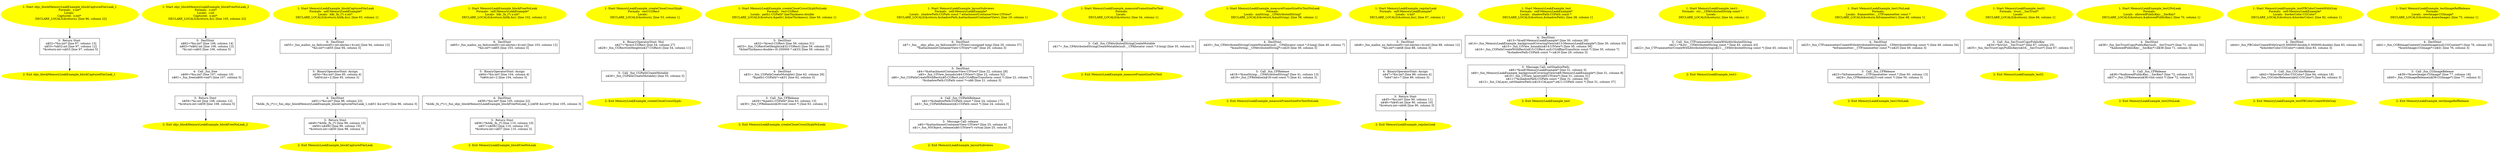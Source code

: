 /* @generated */
digraph cfg {
"objc_blockMemoryLeakExample_blockCapturedVarLeak_1.b434313b336514058f60e55fc6a4a73f_1" [label="1: Start objc_blockMemoryLeakExample_blockCapturedVarLeak_1\nFormals:  x:int*\nLocals: \nCaptured:  x:int* \n   DECLARE_LOCALS(&return); [line 96, column 22]\n " color=yellow style=filled]
	

	 "objc_blockMemoryLeakExample_blockCapturedVarLeak_1.b434313b336514058f60e55fc6a4a73f_1" -> "objc_blockMemoryLeakExample_blockCapturedVarLeak_1.b434313b336514058f60e55fc6a4a73f_3" ;
"objc_blockMemoryLeakExample_blockCapturedVarLeak_1.b434313b336514058f60e55fc6a4a73f_2" [label="2: Exit objc_blockMemoryLeakExample_blockCapturedVarLeak_1 \n  " color=yellow style=filled]
	

"objc_blockMemoryLeakExample_blockCapturedVarLeak_1.b434313b336514058f60e55fc6a4a73f_3" [label="3:  Return Stmt \n   n$52=*&x:int* [line 97, column 13]\n  n$53=*n$52:int [line 97, column 12]\n  *&return:int=n$53 [line 97, column 5]\n " shape="box"]
	

	 "objc_blockMemoryLeakExample_blockCapturedVarLeak_1.b434313b336514058f60e55fc6a4a73f_3" -> "objc_blockMemoryLeakExample_blockCapturedVarLeak_1.b434313b336514058f60e55fc6a4a73f_2" ;
"objc_blockMemoryLeakExample_blockFreeNoLeak_2.1717186f4031a201971ac91124f16c98_1" [label="1: Start objc_blockMemoryLeakExample_blockFreeNoLeak_2\nFormals:  x:int*\nLocals:  i:int\nCaptured:  x:int* \n   DECLARE_LOCALS(&return,&i); [line 105, column 22]\n " color=yellow style=filled]
	

	 "objc_blockMemoryLeakExample_blockFreeNoLeak_2.1717186f4031a201971ac91124f16c98_1" -> "objc_blockMemoryLeakExample_blockFreeNoLeak_2.1717186f4031a201971ac91124f16c98_5" ;
"objc_blockMemoryLeakExample_blockFreeNoLeak_2.1717186f4031a201971ac91124f16c98_2" [label="2: Exit objc_blockMemoryLeakExample_blockFreeNoLeak_2 \n  " color=yellow style=filled]
	

"objc_blockMemoryLeakExample_blockFreeNoLeak_2.1717186f4031a201971ac91124f16c98_3" [label="3:  Return Stmt \n   n$59=*&i:int [line 108, column 12]\n  *&return:int=n$59 [line 108, column 5]\n " shape="box"]
	

	 "objc_blockMemoryLeakExample_blockFreeNoLeak_2.1717186f4031a201971ac91124f16c98_3" -> "objc_blockMemoryLeakExample_blockFreeNoLeak_2.1717186f4031a201971ac91124f16c98_2" ;
"objc_blockMemoryLeakExample_blockFreeNoLeak_2.1717186f4031a201971ac91124f16c98_4" [label="4:  Call _fun_free \n   n$60=*&x:int* [line 107, column 10]\n  n$61=_fun_free(n$60:void*) [line 107, column 5]\n " shape="box"]
	

	 "objc_blockMemoryLeakExample_blockFreeNoLeak_2.1717186f4031a201971ac91124f16c98_4" -> "objc_blockMemoryLeakExample_blockFreeNoLeak_2.1717186f4031a201971ac91124f16c98_3" ;
"objc_blockMemoryLeakExample_blockFreeNoLeak_2.1717186f4031a201971ac91124f16c98_5" [label="5:  DeclStmt \n   n$62=*&x:int* [line 106, column 14]\n  n$63=*n$62:int [line 106, column 13]\n  *&i:int=n$63 [line 106, column 5]\n " shape="box"]
	

	 "objc_blockMemoryLeakExample_blockFreeNoLeak_2.1717186f4031a201971ac91124f16c98_5" -> "objc_blockMemoryLeakExample_blockFreeNoLeak_2.1717186f4031a201971ac91124f16c98_4" ;
"blockCapturedVarLeak#MemoryLeakExample#instance.53bb018bc84d6a696dc756e20b5b3f52_1" [label="1: Start MemoryLeakExample_blockCapturedVarLeak\nFormals:  self:MemoryLeakExample*\nLocals:  blk:_fn_(*) x:int* \n   DECLARE_LOCALS(&return,&blk,&x); [line 93, column 1]\n " color=yellow style=filled]
	

	 "blockCapturedVarLeak#MemoryLeakExample#instance.53bb018bc84d6a696dc756e20b5b3f52_1" -> "blockCapturedVarLeak#MemoryLeakExample#instance.53bb018bc84d6a696dc756e20b5b3f52_6" ;
"blockCapturedVarLeak#MemoryLeakExample#instance.53bb018bc84d6a696dc756e20b5b3f52_2" [label="2: Exit MemoryLeakExample_blockCapturedVarLeak \n  " color=yellow style=filled]
	

"blockCapturedVarLeak#MemoryLeakExample#instance.53bb018bc84d6a696dc756e20b5b3f52_3" [label="3:  Return Stmt \n   n$49=*&blk:_fn_(*) [line 99, column 10]\n  n$50=n$49() [line 99, column 10]\n  *&return:int=n$50 [line 99, column 3]\n " shape="box"]
	

	 "blockCapturedVarLeak#MemoryLeakExample#instance.53bb018bc84d6a696dc756e20b5b3f52_3" -> "blockCapturedVarLeak#MemoryLeakExample#instance.53bb018bc84d6a696dc756e20b5b3f52_2" ;
"blockCapturedVarLeak#MemoryLeakExample#instance.53bb018bc84d6a696dc756e20b5b3f52_4" [label="4:  DeclStmt \n   n$51=*&x:int* [line 96, column 22]\n  *&blk:_fn_(*)=(_fun_objc_blockMemoryLeakExample_blockCapturedVarLeak_1,(n$51 &x:int*)) [line 96, column 3]\n " shape="box"]
	

	 "blockCapturedVarLeak#MemoryLeakExample#instance.53bb018bc84d6a696dc756e20b5b3f52_4" -> "blockCapturedVarLeak#MemoryLeakExample#instance.53bb018bc84d6a696dc756e20b5b3f52_3" ;
"blockCapturedVarLeak#MemoryLeakExample#instance.53bb018bc84d6a696dc756e20b5b3f52_5" [label="5:  BinaryOperatorStmt: Assign \n   n$54=*&x:int* [line 95, column 4]\n  *n$54:int=2 [line 95, column 3]\n " shape="box"]
	

	 "blockCapturedVarLeak#MemoryLeakExample#instance.53bb018bc84d6a696dc756e20b5b3f52_5" -> "blockCapturedVarLeak#MemoryLeakExample#instance.53bb018bc84d6a696dc756e20b5b3f52_4" ;
"blockCapturedVarLeak#MemoryLeakExample#instance.53bb018bc84d6a696dc756e20b5b3f52_6" [label="6:  DeclStmt \n   n$55=_fun_malloc_no_fail(sizeof(t=int;nbytes=4):int) [line 94, column 12]\n  *&x:int*=n$55 [line 94, column 3]\n " shape="box"]
	

	 "blockCapturedVarLeak#MemoryLeakExample#instance.53bb018bc84d6a696dc756e20b5b3f52_6" -> "blockCapturedVarLeak#MemoryLeakExample#instance.53bb018bc84d6a696dc756e20b5b3f52_5" ;
"blockFreeNoLeak#MemoryLeakExample#instance.6bcefe2afb9f172f8aadbab54d9bd144_1" [label="1: Start MemoryLeakExample_blockFreeNoLeak\nFormals:  self:MemoryLeakExample*\nLocals:  blk:_fn_(*) x:int* \n   DECLARE_LOCALS(&return,&blk,&x); [line 102, column 1]\n " color=yellow style=filled]
	

	 "blockFreeNoLeak#MemoryLeakExample#instance.6bcefe2afb9f172f8aadbab54d9bd144_1" -> "blockFreeNoLeak#MemoryLeakExample#instance.6bcefe2afb9f172f8aadbab54d9bd144_6" ;
"blockFreeNoLeak#MemoryLeakExample#instance.6bcefe2afb9f172f8aadbab54d9bd144_2" [label="2: Exit MemoryLeakExample_blockFreeNoLeak \n  " color=yellow style=filled]
	

"blockFreeNoLeak#MemoryLeakExample#instance.6bcefe2afb9f172f8aadbab54d9bd144_3" [label="3:  Return Stmt \n   n$56=*&blk:_fn_(*) [line 110, column 10]\n  n$57=n$56() [line 110, column 10]\n  *&return:int=n$57 [line 110, column 3]\n " shape="box"]
	

	 "blockFreeNoLeak#MemoryLeakExample#instance.6bcefe2afb9f172f8aadbab54d9bd144_3" -> "blockFreeNoLeak#MemoryLeakExample#instance.6bcefe2afb9f172f8aadbab54d9bd144_2" ;
"blockFreeNoLeak#MemoryLeakExample#instance.6bcefe2afb9f172f8aadbab54d9bd144_4" [label="4:  DeclStmt \n   n$58=*&x:int* [line 105, column 22]\n  *&blk:_fn_(*)=(_fun_objc_blockMemoryLeakExample_blockFreeNoLeak_2,(n$58 &x:int*)) [line 105, column 3]\n " shape="box"]
	

	 "blockFreeNoLeak#MemoryLeakExample#instance.6bcefe2afb9f172f8aadbab54d9bd144_4" -> "blockFreeNoLeak#MemoryLeakExample#instance.6bcefe2afb9f172f8aadbab54d9bd144_3" ;
"blockFreeNoLeak#MemoryLeakExample#instance.6bcefe2afb9f172f8aadbab54d9bd144_5" [label="5:  BinaryOperatorStmt: Assign \n   n$64=*&x:int* [line 104, column 4]\n  *n$64:int=2 [line 104, column 3]\n " shape="box"]
	

	 "blockFreeNoLeak#MemoryLeakExample#instance.6bcefe2afb9f172f8aadbab54d9bd144_5" -> "blockFreeNoLeak#MemoryLeakExample#instance.6bcefe2afb9f172f8aadbab54d9bd144_4" ;
"blockFreeNoLeak#MemoryLeakExample#instance.6bcefe2afb9f172f8aadbab54d9bd144_6" [label="6:  DeclStmt \n   n$65=_fun_malloc_no_fail(sizeof(t=int;nbytes=4):int) [line 103, column 12]\n  *&x:int*=n$65 [line 103, column 3]\n " shape="box"]
	

	 "blockFreeNoLeak#MemoryLeakExample#instance.6bcefe2afb9f172f8aadbab54d9bd144_6" -> "blockFreeNoLeak#MemoryLeakExample#instance.6bcefe2afb9f172f8aadbab54d9bd144_5" ;
"createCloseCrossGlyph:#MemoryLeakExample#class.b78475cbe035b221b50538a8aad3c9cf_1" [label="1: Start MemoryLeakExample_createCloseCrossGlyph:\nFormals:  rect:CGRect\nLocals:  \n   DECLARE_LOCALS(&return); [line 53, column 1]\n " color=yellow style=filled]
	

	 "createCloseCrossGlyph:#MemoryLeakExample#class.b78475cbe035b221b50538a8aad3c9cf_1" -> "createCloseCrossGlyph:#MemoryLeakExample#class.b78475cbe035b221b50538a8aad3c9cf_4" ;
"createCloseCrossGlyph:#MemoryLeakExample#class.b78475cbe035b221b50538a8aad3c9cf_2" [label="2: Exit MemoryLeakExample_createCloseCrossGlyph: \n  " color=yellow style=filled]
	

"createCloseCrossGlyph:#MemoryLeakExample#class.b78475cbe035b221b50538a8aad3c9cf_3" [label="3:  Call _fun_CGPathCreateMutable \n   n$26=_fun_CGPathCreateMutable() [line 55, column 3]\n " shape="box"]
	

	 "createCloseCrossGlyph:#MemoryLeakExample#class.b78475cbe035b221b50538a8aad3c9cf_3" -> "createCloseCrossGlyph:#MemoryLeakExample#class.b78475cbe035b221b50538a8aad3c9cf_2" ;
"createCloseCrossGlyph:#MemoryLeakExample#class.b78475cbe035b221b50538a8aad3c9cf_4" [label="4:  BinaryOperatorStmt: Mul \n   n$27=*&rect:CGRect [line 54, column 27]\n  n$28=_fun_CGRectGetHeight(n$27:CGRect) [line 54, column 11]\n " shape="box"]
	

	 "createCloseCrossGlyph:#MemoryLeakExample#class.b78475cbe035b221b50538a8aad3c9cf_4" -> "createCloseCrossGlyph:#MemoryLeakExample#class.b78475cbe035b221b50538a8aad3c9cf_3" ;
"createCloseCrossGlyphNoLeak:#MemoryLeakExample#class.0954bcd442044fd9788af38303a3790b_1" [label="1: Start MemoryLeakExample_createCloseCrossGlyphNoLeak:\nFormals:  rect:CGRect\nLocals:  path1:CGPath* lineThickness:double \n   DECLARE_LOCALS(&return,&path1,&lineThickness); [line 58, column 1]\n " color=yellow style=filled]
	

	 "createCloseCrossGlyphNoLeak:#MemoryLeakExample#class.0954bcd442044fd9788af38303a3790b_1" -> "createCloseCrossGlyphNoLeak:#MemoryLeakExample#class.0954bcd442044fd9788af38303a3790b_5" ;
"createCloseCrossGlyphNoLeak:#MemoryLeakExample#class.0954bcd442044fd9788af38303a3790b_2" [label="2: Exit MemoryLeakExample_createCloseCrossGlyphNoLeak: \n  " color=yellow style=filled]
	

"createCloseCrossGlyphNoLeak:#MemoryLeakExample#class.0954bcd442044fd9788af38303a3790b_3" [label="3:  Call _fun_CFRelease \n   n$29=*&path1:CGPath* [line 63, column 13]\n  n$30=_fun_CFRelease(n$29:void const *) [line 63, column 3]\n " shape="box"]
	

	 "createCloseCrossGlyphNoLeak:#MemoryLeakExample#class.0954bcd442044fd9788af38303a3790b_3" -> "createCloseCrossGlyphNoLeak:#MemoryLeakExample#class.0954bcd442044fd9788af38303a3790b_2" ;
"createCloseCrossGlyphNoLeak:#MemoryLeakExample#class.0954bcd442044fd9788af38303a3790b_4" [label="4:  DeclStmt \n   n$31=_fun_CGPathCreateMutable() [line 62, column 28]\n  *&path1:CGPath*=n$31 [line 62, column 3]\n " shape="box"]
	

	 "createCloseCrossGlyphNoLeak:#MemoryLeakExample#class.0954bcd442044fd9788af38303a3790b_4" -> "createCloseCrossGlyphNoLeak:#MemoryLeakExample#class.0954bcd442044fd9788af38303a3790b_3" ;
"createCloseCrossGlyphNoLeak:#MemoryLeakExample#class.0954bcd442044fd9788af38303a3790b_5" [label="5:  DeclStmt \n   n$32=*&rect:CGRect [line 59, column 51]\n  n$33=_fun_CGRectGetHeight(n$32:CGRect) [line 59, column 35]\n  *&lineThickness:double=(0.200000 * n$33) [line 59, column 3]\n " shape="box"]
	

	 "createCloseCrossGlyphNoLeak:#MemoryLeakExample#class.0954bcd442044fd9788af38303a3790b_5" -> "createCloseCrossGlyphNoLeak:#MemoryLeakExample#class.0954bcd442044fd9788af38303a3790b_4" ;
"layoutSubviews#MemoryLeakExample#instance.2b3151f18431bcdbc08267ea4ff96f53_1" [label="1: Start MemoryLeakExample_layoutSubviews\nFormals:  self:MemoryLeakExample*\nLocals:  shadowPath:CGPath const * attachmentContainerView:UIView* \n   DECLARE_LOCALS(&return,&shadowPath,&attachmentContainerView); [line 19, column 1]\n " color=yellow style=filled]
	

	 "layoutSubviews#MemoryLeakExample#instance.2b3151f18431bcdbc08267ea4ff96f53_1" -> "layoutSubviews#MemoryLeakExample#instance.2b3151f18431bcdbc08267ea4ff96f53_6" ;
"layoutSubviews#MemoryLeakExample#instance.2b3151f18431bcdbc08267ea4ff96f53_2" [label="2: Exit MemoryLeakExample_layoutSubviews \n  " color=yellow style=filled]
	

"layoutSubviews#MemoryLeakExample#instance.2b3151f18431bcdbc08267ea4ff96f53_3" [label="3:  Message Call: release \n   n$0=*&attachmentContainerView:UIView* [line 25, column 4]\n  n$1=_fun_NSObject_release(n$0:UIView*) virtual [line 25, column 3]\n " shape="box"]
	

	 "layoutSubviews#MemoryLeakExample#instance.2b3151f18431bcdbc08267ea4ff96f53_3" -> "layoutSubviews#MemoryLeakExample#instance.2b3151f18431bcdbc08267ea4ff96f53_2" ;
"layoutSubviews#MemoryLeakExample#instance.2b3151f18431bcdbc08267ea4ff96f53_4" [label="4:  Call _fun_CGPathRelease \n   n$2=*&shadowPath:CGPath const * [line 24, column 17]\n  n$3=_fun_CGPathRelease(n$2:CGPath const *) [line 24, column 3]\n " shape="box"]
	

	 "layoutSubviews#MemoryLeakExample#instance.2b3151f18431bcdbc08267ea4ff96f53_4" -> "layoutSubviews#MemoryLeakExample#instance.2b3151f18431bcdbc08267ea4ff96f53_3" ;
"layoutSubviews#MemoryLeakExample#instance.2b3151f18431bcdbc08267ea4ff96f53_5" [label="5:  DeclStmt \n   n$4=*&attachmentContainerView:UIView* [line 22, column 28]\n  n$5=_fun_UIView_bounds(n$4:UIView*) [line 22, column 52]\n  n$6=_fun_CGPathCreateWithRect(n$5:CGRect,null:CGAffineTransform const *) [line 22, column 7]\n  *&shadowPath:CGPath const *=n$6 [line 21, column 3]\n " shape="box"]
	

	 "layoutSubviews#MemoryLeakExample#instance.2b3151f18431bcdbc08267ea4ff96f53_5" -> "layoutSubviews#MemoryLeakExample#instance.2b3151f18431bcdbc08267ea4ff96f53_4" ;
"layoutSubviews#MemoryLeakExample#instance.2b3151f18431bcdbc08267ea4ff96f53_6" [label="6:  DeclStmt \n   n$7=_fun___objc_alloc_no_fail(sizeof(t=UIView):unsigned long) [line 20, column 37]\n  *&attachmentContainerView:UIView*=n$7 [line 20, column 3]\n " shape="box"]
	

	 "layoutSubviews#MemoryLeakExample#instance.2b3151f18431bcdbc08267ea4ff96f53_6" -> "layoutSubviews#MemoryLeakExample#instance.2b3151f18431bcdbc08267ea4ff96f53_5" ;
"measureFrameSizeForText#MemoryLeakExample#class.f59bd9e59cef3fd16475487a380b3804_1" [label="1: Start MemoryLeakExample_measureFrameSizeForText\nFormals: \nLocals:  \n   DECLARE_LOCALS(&return); [line 34, column 1]\n " color=yellow style=filled]
	

	 "measureFrameSizeForText#MemoryLeakExample#class.f59bd9e59cef3fd16475487a380b3804_1" -> "measureFrameSizeForText#MemoryLeakExample#class.f59bd9e59cef3fd16475487a380b3804_3" ;
"measureFrameSizeForText#MemoryLeakExample#class.f59bd9e59cef3fd16475487a380b3804_2" [label="2: Exit MemoryLeakExample_measureFrameSizeForText \n  " color=yellow style=filled]
	

"measureFrameSizeForText#MemoryLeakExample#class.f59bd9e59cef3fd16475487a380b3804_3" [label="3:  Call _fun_CFAttributedStringCreateMutable \n   n$17=_fun_CFAttributedStringCreateMutable(null:__CFAllocator const *,0:long) [line 35, column 3]\n " shape="box"]
	

	 "measureFrameSizeForText#MemoryLeakExample#class.f59bd9e59cef3fd16475487a380b3804_3" -> "measureFrameSizeForText#MemoryLeakExample#class.f59bd9e59cef3fd16475487a380b3804_2" ;
"measureFrameSizeForTextNoLeak#MemoryLeakExample#class.9443bec011166230e1709abbe3c930d4_1" [label="1: Start MemoryLeakExample_measureFrameSizeForTextNoLeak\nFormals: \nLocals:  maString:__CFAttributedString* \n   DECLARE_LOCALS(&return,&maString); [line 38, column 1]\n " color=yellow style=filled]
	

	 "measureFrameSizeForTextNoLeak#MemoryLeakExample#class.9443bec011166230e1709abbe3c930d4_1" -> "measureFrameSizeForTextNoLeak#MemoryLeakExample#class.9443bec011166230e1709abbe3c930d4_4" ;
"measureFrameSizeForTextNoLeak#MemoryLeakExample#class.9443bec011166230e1709abbe3c930d4_2" [label="2: Exit MemoryLeakExample_measureFrameSizeForTextNoLeak \n  " color=yellow style=filled]
	

"measureFrameSizeForTextNoLeak#MemoryLeakExample#class.9443bec011166230e1709abbe3c930d4_3" [label="3:  Call _fun_CFRelease \n   n$18=*&maString:__CFAttributedString* [line 41, column 13]\n  n$19=_fun_CFRelease(n$18:void const *) [line 41, column 3]\n " shape="box"]
	

	 "measureFrameSizeForTextNoLeak#MemoryLeakExample#class.9443bec011166230e1709abbe3c930d4_3" -> "measureFrameSizeForTextNoLeak#MemoryLeakExample#class.9443bec011166230e1709abbe3c930d4_2" ;
"measureFrameSizeForTextNoLeak#MemoryLeakExample#class.9443bec011166230e1709abbe3c930d4_4" [label="4:  DeclStmt \n   n$20=_fun_CFAttributedStringCreateMutable(null:__CFAllocator const *,0:long) [line 40, column 7]\n  *&maString:__CFAttributedString*=n$20 [line 39, column 3]\n " shape="box"]
	

	 "measureFrameSizeForTextNoLeak#MemoryLeakExample#class.9443bec011166230e1709abbe3c930d4_4" -> "measureFrameSizeForTextNoLeak#MemoryLeakExample#class.9443bec011166230e1709abbe3c930d4_3" ;
"regularLeak#MemoryLeakExample#instance.939a892cee505c3459f2d889292f218b_1" [label="1: Start MemoryLeakExample_regularLeak\nFormals:  self:MemoryLeakExample*\nLocals:  x:int* \n   DECLARE_LOCALS(&return,&x); [line 87, column 1]\n " color=yellow style=filled]
	

	 "regularLeak#MemoryLeakExample#instance.939a892cee505c3459f2d889292f218b_1" -> "regularLeak#MemoryLeakExample#instance.939a892cee505c3459f2d889292f218b_5" ;
"regularLeak#MemoryLeakExample#instance.939a892cee505c3459f2d889292f218b_2" [label="2: Exit MemoryLeakExample_regularLeak \n  " color=yellow style=filled]
	

"regularLeak#MemoryLeakExample#instance.939a892cee505c3459f2d889292f218b_3" [label="3:  Return Stmt \n   n$45=*&x:int* [line 90, column 11]\n  n$46=*n$45:int [line 90, column 10]\n  *&return:int=n$46 [line 90, column 3]\n " shape="box"]
	

	 "regularLeak#MemoryLeakExample#instance.939a892cee505c3459f2d889292f218b_3" -> "regularLeak#MemoryLeakExample#instance.939a892cee505c3459f2d889292f218b_2" ;
"regularLeak#MemoryLeakExample#instance.939a892cee505c3459f2d889292f218b_4" [label="4:  BinaryOperatorStmt: Assign \n   n$47=*&x:int* [line 89, column 4]\n  *n$47:int=7 [line 89, column 3]\n " shape="box"]
	

	 "regularLeak#MemoryLeakExample#instance.939a892cee505c3459f2d889292f218b_4" -> "regularLeak#MemoryLeakExample#instance.939a892cee505c3459f2d889292f218b_3" ;
"regularLeak#MemoryLeakExample#instance.939a892cee505c3459f2d889292f218b_5" [label="5:  DeclStmt \n   n$48=_fun_malloc_no_fail(sizeof(t=int;nbytes=4):int) [line 88, column 12]\n  *&x:int*=n$48 [line 88, column 3]\n " shape="box"]
	

	 "regularLeak#MemoryLeakExample#instance.939a892cee505c3459f2d889292f218b_5" -> "regularLeak#MemoryLeakExample#instance.939a892cee505c3459f2d889292f218b_4" ;
"test#MemoryLeakExample#instance.cbb708bfe735ac5e5777524359299e00_1" [label="1: Start MemoryLeakExample_test\nFormals:  self:MemoryLeakExample*\nLocals:  shadowPath:CGPath const * \n   DECLARE_LOCALS(&return,&shadowPath); [line 28, column 1]\n " color=yellow style=filled]
	

	 "test#MemoryLeakExample#instance.cbb708bfe735ac5e5777524359299e00_1" -> "test#MemoryLeakExample#instance.cbb708bfe735ac5e5777524359299e00_4" ;
"test#MemoryLeakExample#instance.cbb708bfe735ac5e5777524359299e00_2" [label="2: Exit MemoryLeakExample_test \n  " color=yellow style=filled]
	

"test#MemoryLeakExample#instance.cbb708bfe735ac5e5777524359299e00_3" [label="3:  Message Call: setShadowPath: \n   n$8=*&self:MemoryLeakExample* [line 31, column 3]\n  n$9=_fun_MemoryLeakExample_backgroundCoveringView(n$8:MemoryLeakExample*) [line 31, column 8]\n  n$10=_fun_UIView_layer(n$9:UIView*) [line 31, column 31]\n  n$11=*&shadowPath:CGPath const * [line 31, column 50]\n  n$12=_fun_CALayer_setShadowPath:(n$10:CALayer*,n$11:CGPath const *) [line 31, column 37]\n " shape="box"]
	

	 "test#MemoryLeakExample#instance.cbb708bfe735ac5e5777524359299e00_3" -> "test#MemoryLeakExample#instance.cbb708bfe735ac5e5777524359299e00_2" ;
"test#MemoryLeakExample#instance.cbb708bfe735ac5e5777524359299e00_4" [label="4:  DeclStmt \n   n$13=*&self:MemoryLeakExample* [line 30, column 28]\n  n$14=_fun_MemoryLeakExample_backgroundCoveringView(n$13:MemoryLeakExample*) [line 30, column 33]\n  n$15=_fun_UIView_bounds(n$14:UIView*) [line 30, column 56]\n  n$16=_fun_CGPathCreateWithRect(n$15:CGRect,null:CGAffineTransform const *) [line 30, column 7]\n  *&shadowPath:CGPath const *=n$16 [line 29, column 3]\n " shape="box"]
	

	 "test#MemoryLeakExample#instance.cbb708bfe735ac5e5777524359299e00_4" -> "test#MemoryLeakExample#instance.cbb708bfe735ac5e5777524359299e00_3" ;
"test1:#MemoryLeakExample#class.6a178021c88203c49ec4a36c5d873685_1" [label="1: Start MemoryLeakExample_test1:\nFormals:  str:__CFAttributedString const *\nLocals:  \n   DECLARE_LOCALS(&return); [line 44, column 1]\n " color=yellow style=filled]
	

	 "test1:#MemoryLeakExample#class.6a178021c88203c49ec4a36c5d873685_1" -> "test1:#MemoryLeakExample#class.6a178021c88203c49ec4a36c5d873685_3" ;
"test1:#MemoryLeakExample#class.6a178021c88203c49ec4a36c5d873685_2" [label="2: Exit MemoryLeakExample_test1: \n  " color=yellow style=filled]
	

"test1:#MemoryLeakExample#class.6a178021c88203c49ec4a36c5d873685_3" [label="3:  Call _fun_CTFramesetterCreateWithAttributedString \n   n$21=*&str:__CFAttributedString const * [line 45, column 43]\n  n$22=_fun_CTFramesetterCreateWithAttributedString(n$21:__CFAttributedString const *) [line 45, column 3]\n " shape="box"]
	

	 "test1:#MemoryLeakExample#class.6a178021c88203c49ec4a36c5d873685_3" -> "test1:#MemoryLeakExample#class.6a178021c88203c49ec4a36c5d873685_2" ;
"test1NoLeak#MemoryLeakExample#class.7e0d9640dbd86a21622e801793707bd9_1" [label="1: Start MemoryLeakExample_test1NoLeak\nFormals: \nLocals:  framesetter:__CTFramesetter const * \n   DECLARE_LOCALS(&return,&framesetter); [line 48, column 1]\n " color=yellow style=filled]
	

	 "test1NoLeak#MemoryLeakExample#class.7e0d9640dbd86a21622e801793707bd9_1" -> "test1NoLeak#MemoryLeakExample#class.7e0d9640dbd86a21622e801793707bd9_4" ;
"test1NoLeak#MemoryLeakExample#class.7e0d9640dbd86a21622e801793707bd9_2" [label="2: Exit MemoryLeakExample_test1NoLeak \n  " color=yellow style=filled]
	

"test1NoLeak#MemoryLeakExample#class.7e0d9640dbd86a21622e801793707bd9_3" [label="3:  Call _fun_CFRelease \n   n$23=*&framesetter:__CTFramesetter const * [line 50, column 13]\n  n$24=_fun_CFRelease(n$23:void const *) [line 50, column 3]\n " shape="box"]
	

	 "test1NoLeak#MemoryLeakExample#class.7e0d9640dbd86a21622e801793707bd9_3" -> "test1NoLeak#MemoryLeakExample#class.7e0d9640dbd86a21622e801793707bd9_2" ;
"test1NoLeak#MemoryLeakExample#class.7e0d9640dbd86a21622e801793707bd9_4" [label="4:  DeclStmt \n   n$25=_fun_CTFramesetterCreateWithAttributedString(null:__CFAttributedString const *) [line 49, column 34]\n  *&framesetter:__CTFramesetter const *=n$25 [line 49, column 3]\n " shape="box"]
	

	 "test1NoLeak#MemoryLeakExample#class.7e0d9640dbd86a21622e801793707bd9_4" -> "test1NoLeak#MemoryLeakExample#class.7e0d9640dbd86a21622e801793707bd9_3" ;
"test2:#MemoryLeakExample#class.4d854f1c80289cc8e5422233831af105_1" [label="1: Start MemoryLeakExample_test2:\nFormals:  trust:__SecTrust*\nLocals:  \n   DECLARE_LOCALS(&return); [line 66, column 1]\n " color=yellow style=filled]
	

	 "test2:#MemoryLeakExample#class.4d854f1c80289cc8e5422233831af105_1" -> "test2:#MemoryLeakExample#class.4d854f1c80289cc8e5422233831af105_3" ;
"test2:#MemoryLeakExample#class.4d854f1c80289cc8e5422233831af105_2" [label="2: Exit MemoryLeakExample_test2: \n  " color=yellow style=filled]
	

"test2:#MemoryLeakExample#class.4d854f1c80289cc8e5422233831af105_3" [label="3:  Call _fun_SecTrustCopyPublicKey \n   n$34=*&trust:__SecTrust* [line 67, column 25]\n  n$35=_fun_SecTrustCopyPublicKey(n$34:__SecTrust*) [line 67, column 3]\n " shape="box"]
	

	 "test2:#MemoryLeakExample#class.4d854f1c80289cc8e5422233831af105_3" -> "test2:#MemoryLeakExample#class.4d854f1c80289cc8e5422233831af105_2" ;
"test2NoLeak#MemoryLeakExample#class.69cf0c35f7df26deefa723cac655894d_1" [label="1: Start MemoryLeakExample_test2NoLeak\nFormals: \nLocals:  allowedPublicKey:__SecKey* \n   DECLARE_LOCALS(&return,&allowedPublicKey); [line 70, column 1]\n " color=yellow style=filled]
	

	 "test2NoLeak#MemoryLeakExample#class.69cf0c35f7df26deefa723cac655894d_1" -> "test2NoLeak#MemoryLeakExample#class.69cf0c35f7df26deefa723cac655894d_4" ;
"test2NoLeak#MemoryLeakExample#class.69cf0c35f7df26deefa723cac655894d_2" [label="2: Exit MemoryLeakExample_test2NoLeak \n  " color=yellow style=filled]
	

"test2NoLeak#MemoryLeakExample#class.69cf0c35f7df26deefa723cac655894d_3" [label="3:  Call _fun_CFRelease \n   n$36=*&allowedPublicKey:__SecKey* [line 72, column 13]\n  n$37=_fun_CFRelease(n$36:void const *) [line 72, column 3]\n " shape="box"]
	

	 "test2NoLeak#MemoryLeakExample#class.69cf0c35f7df26deefa723cac655894d_3" -> "test2NoLeak#MemoryLeakExample#class.69cf0c35f7df26deefa723cac655894d_2" ;
"test2NoLeak#MemoryLeakExample#class.69cf0c35f7df26deefa723cac655894d_4" [label="4:  DeclStmt \n   n$38=_fun_SecTrustCopyPublicKey(null:__SecTrust*) [line 71, column 32]\n  *&allowedPublicKey:__SecKey*=n$38 [line 71, column 3]\n " shape="box"]
	

	 "test2NoLeak#MemoryLeakExample#class.69cf0c35f7df26deefa723cac655894d_4" -> "test2NoLeak#MemoryLeakExample#class.69cf0c35f7df26deefa723cac655894d_3" ;
"testFBColorCreateWithGray#MemoryLeakExample#instance.4f74b525e11effa846f82d4205d48a4a_1" [label="1: Start MemoryLeakExample_testFBColorCreateWithGray\nFormals:  self:MemoryLeakExample*\nLocals:  borderColor:CGColor* \n   DECLARE_LOCALS(&return,&borderColor); [line 82, column 1]\n " color=yellow style=filled]
	

	 "testFBColorCreateWithGray#MemoryLeakExample#instance.4f74b525e11effa846f82d4205d48a4a_1" -> "testFBColorCreateWithGray#MemoryLeakExample#instance.4f74b525e11effa846f82d4205d48a4a_4" ;
"testFBColorCreateWithGray#MemoryLeakExample#instance.4f74b525e11effa846f82d4205d48a4a_2" [label="2: Exit MemoryLeakExample_testFBColorCreateWithGray \n  " color=yellow style=filled]
	

"testFBColorCreateWithGray#MemoryLeakExample#instance.4f74b525e11effa846f82d4205d48a4a_3" [label="3:  Call _fun_CGColorRelease \n   n$42=*&borderColor:CGColor* [line 84, column 18]\n  n$43=_fun_CGColorRelease(n$42:CGColor*) [line 84, column 3]\n " shape="box"]
	

	 "testFBColorCreateWithGray#MemoryLeakExample#instance.4f74b525e11effa846f82d4205d48a4a_3" -> "testFBColorCreateWithGray#MemoryLeakExample#instance.4f74b525e11effa846f82d4205d48a4a_2" ;
"testFBColorCreateWithGray#MemoryLeakExample#instance.4f74b525e11effa846f82d4205d48a4a_4" [label="4:  DeclStmt \n   n$44=_fun_FBColorCreateWithGray(0.000000:double,0.300000:double) [line 83, column 28]\n  *&borderColor:CGColor*=n$44 [line 83, column 3]\n " shape="box"]
	

	 "testFBColorCreateWithGray#MemoryLeakExample#instance.4f74b525e11effa846f82d4205d48a4a_4" -> "testFBColorCreateWithGray#MemoryLeakExample#instance.4f74b525e11effa846f82d4205d48a4a_3" ;
"testImageRefRelease#MemoryLeakExample#class.fa3cf5eac6a14b14c5050c7d62d2a79f_1" [label="1: Start MemoryLeakExample_testImageRefRelease\nFormals: \nLocals:  newImage:CGImage* \n   DECLARE_LOCALS(&return,&newImage); [line 75, column 1]\n " color=yellow style=filled]
	

	 "testImageRefRelease#MemoryLeakExample#class.fa3cf5eac6a14b14c5050c7d62d2a79f_1" -> "testImageRefRelease#MemoryLeakExample#class.fa3cf5eac6a14b14c5050c7d62d2a79f_4" ;
"testImageRefRelease#MemoryLeakExample#class.fa3cf5eac6a14b14c5050c7d62d2a79f_2" [label="2: Exit MemoryLeakExample_testImageRefRelease \n  " color=yellow style=filled]
	

"testImageRefRelease#MemoryLeakExample#class.fa3cf5eac6a14b14c5050c7d62d2a79f_3" [label="3:  Call _fun_CGImageRelease \n   n$39=*&newImage:CGImage* [line 77, column 18]\n  n$40=_fun_CGImageRelease(n$39:CGImage*) [line 77, column 3]\n " shape="box"]
	

	 "testImageRefRelease#MemoryLeakExample#class.fa3cf5eac6a14b14c5050c7d62d2a79f_3" -> "testImageRefRelease#MemoryLeakExample#class.fa3cf5eac6a14b14c5050c7d62d2a79f_2" ;
"testImageRefRelease#MemoryLeakExample#class.fa3cf5eac6a14b14c5050c7d62d2a79f_4" [label="4:  DeclStmt \n   n$41=_fun_CGBitmapContextCreateImage(null:CGContext*) [line 76, column 25]\n  *&newImage:CGImage*=n$41 [line 76, column 3]\n " shape="box"]
	

	 "testImageRefRelease#MemoryLeakExample#class.fa3cf5eac6a14b14c5050c7d62d2a79f_4" -> "testImageRefRelease#MemoryLeakExample#class.fa3cf5eac6a14b14c5050c7d62d2a79f_3" ;
}
